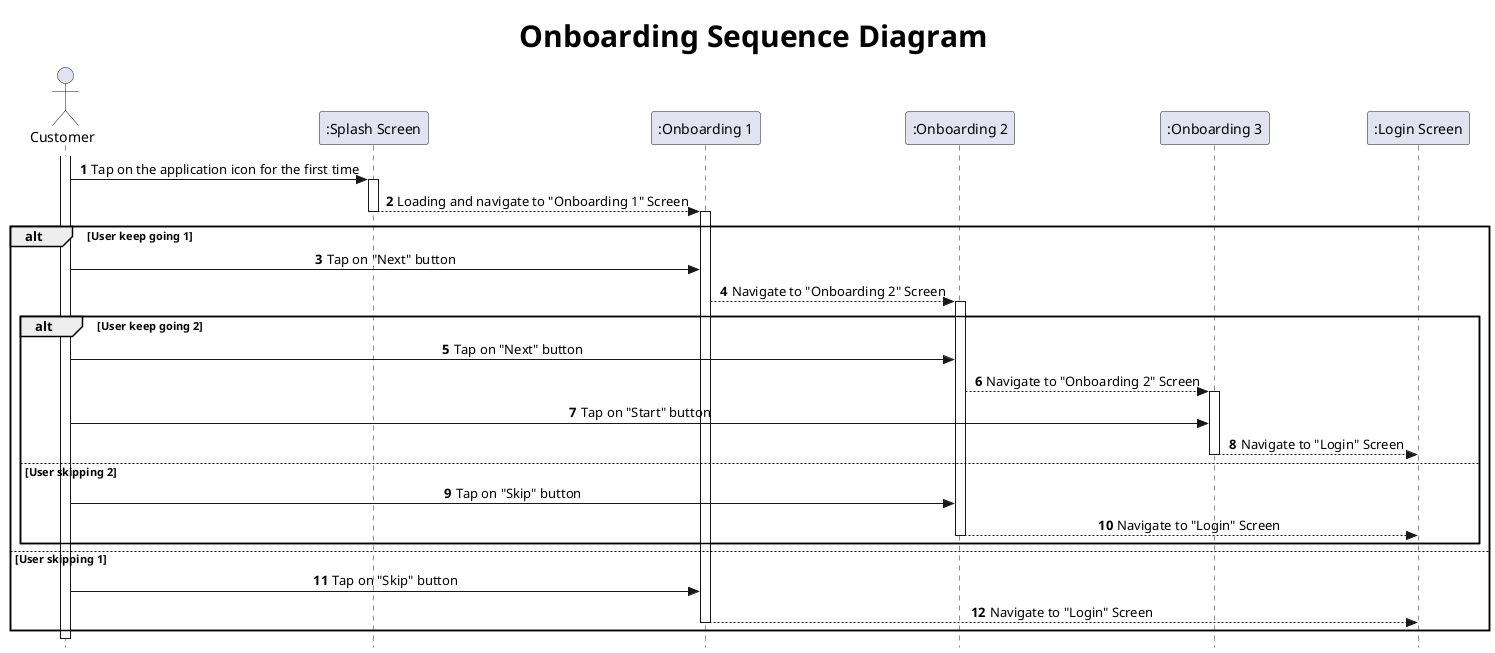 @startuml Onboarding Sequence Diagram

title <size: 30> Onboarding Sequence Diagram

skinparam Style strictuml
skinparam sequenceMessageAlign center

actor "Customer" as Cm
participant ":Splash Screen" as Sp
participant ":Onboarding 1" as O1
participant ":Onboarding 2" as O2
participant ":Onboarding 3" as O3
participant ":Login Screen" as LI

autonumber

activate Cm
Cm -> Sp: Tap on the application icon for the first time

activate Sp
Sp --> O1: Loading and navigate to "Onboarding 1" Screen
deactivate Sp

activate O1
alt User keep going 1
    Cm -> O1: Tap on "Next" button
    O1 --> O2: Navigate to "Onboarding 2" Screen
    activate O2
    alt User keep going 2
        Cm -> O2: Tap on "Next" button
        O2 --> O3: Navigate to "Onboarding 2" Screen
        activate O3
        Cm -> O3: Tap on "Start" button
        O3 --> LI: Navigate to "Login" Screen
        deactivate O3
    else User skipping 2
        Cm -> O2: Tap on "Skip" button
        O2 --> LI: Navigate to "Login" Screen
        deactivate O2
    end
else User skipping 1
    Cm -> O1: Tap on "Skip" button
    O1 --> LI: Navigate to "Login" Screen
    deactivate O1
end

@enduml